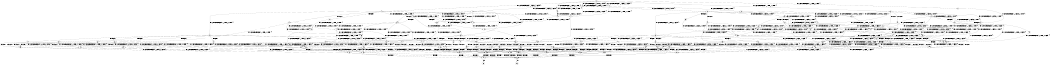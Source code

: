 digraph BCG {
size = "7, 10.5";
center = TRUE;
node [shape = circle];
0 [peripheries = 2];
0 -> 1 [label = "EX !0 !ATOMIC_EXCH_BRANCH (1, +0, FALSE, +1, 1, FALSE) !{}"];
0 -> 2 [label = "EX !2 !ATOMIC_EXCH_BRANCH (1, +1, TRUE, +0, 2, TRUE) !{}"];
0 -> 3 [label = "EX !1 !ATOMIC_EXCH_BRANCH (1, +0, TRUE, +0, 1, TRUE) !{}"];
0 -> 4 [label = "EX !0 !ATOMIC_EXCH_BRANCH (1, +0, FALSE, +1, 1, FALSE) !{}"];
0 -> 5 [label = "EX !2 !ATOMIC_EXCH_BRANCH (1, +1, TRUE, +0, 2, TRUE) !{}"];
0 -> 6 [label = "EX !1 !ATOMIC_EXCH_BRANCH (1, +0, TRUE, +0, 1, TRUE) !{}"];
1 -> 7 [label = "EX !2 !ATOMIC_EXCH_BRANCH (1, +1, TRUE, +0, 2, TRUE) !{}"];
2 -> 8 [label = "EX !0 !ATOMIC_EXCH_BRANCH (1, +0, FALSE, +1, 1, TRUE) !{}"];
3 -> 9 [label = "EX !0 !ATOMIC_EXCH_BRANCH (1, +0, FALSE, +1, 1, FALSE) !{}"];
4 -> 7 [label = "EX !2 !ATOMIC_EXCH_BRANCH (1, +1, TRUE, +0, 2, TRUE) !{}"];
4 -> 10 [label = "EX !1 !ATOMIC_EXCH_BRANCH (1, +0, TRUE, +0, 1, TRUE) !{}"];
4 -> 11 [label = "TERMINATE !0"];
4 -> 12 [label = "EX !2 !ATOMIC_EXCH_BRANCH (1, +1, TRUE, +0, 2, TRUE) !{}"];
4 -> 13 [label = "EX !1 !ATOMIC_EXCH_BRANCH (1, +0, TRUE, +0, 1, TRUE) !{}"];
4 -> 14 [label = "TERMINATE !0"];
5 -> 8 [label = "EX !0 !ATOMIC_EXCH_BRANCH (1, +0, FALSE, +1, 1, TRUE) !{}"];
5 -> 15 [label = "EX !1 !ATOMIC_EXCH_BRANCH (1, +0, TRUE, +0, 1, FALSE) !{}"];
5 -> 16 [label = "TERMINATE !2"];
5 -> 17 [label = "EX !0 !ATOMIC_EXCH_BRANCH (1, +0, FALSE, +1, 1, TRUE) !{}"];
5 -> 18 [label = "EX !1 !ATOMIC_EXCH_BRANCH (1, +0, TRUE, +0, 1, FALSE) !{}"];
5 -> 19 [label = "TERMINATE !2"];
6 -> 3 [label = "EX !1 !ATOMIC_EXCH_BRANCH (1, +0, TRUE, +0, 1, TRUE) !{}"];
6 -> 9 [label = "EX !0 !ATOMIC_EXCH_BRANCH (1, +0, FALSE, +1, 1, FALSE) !{}"];
6 -> 20 [label = "EX !2 !ATOMIC_EXCH_BRANCH (1, +1, TRUE, +0, 2, TRUE) !{}"];
6 -> 6 [label = "EX !1 !ATOMIC_EXCH_BRANCH (1, +0, TRUE, +0, 1, TRUE) !{}"];
6 -> 21 [label = "EX !0 !ATOMIC_EXCH_BRANCH (1, +0, FALSE, +1, 1, FALSE) !{}"];
6 -> 22 [label = "EX !2 !ATOMIC_EXCH_BRANCH (1, +1, TRUE, +0, 2, TRUE) !{}"];
7 -> 23 [label = "EX !1 !ATOMIC_EXCH_BRANCH (1, +0, TRUE, +0, 1, FALSE) !{}"];
8 -> 24 [label = "EX !1 !ATOMIC_EXCH_BRANCH (1, +0, TRUE, +0, 1, FALSE) !{}"];
9 -> 10 [label = "EX !1 !ATOMIC_EXCH_BRANCH (1, +0, TRUE, +0, 1, TRUE) !{}"];
10 -> 25 [label = "EX !2 !ATOMIC_EXCH_BRANCH (1, +1, TRUE, +0, 2, TRUE) !{}"];
11 -> 26 [label = "EX !2 !ATOMIC_EXCH_BRANCH (1, +1, TRUE, +0, 2, TRUE) !{}"];
12 -> 23 [label = "EX !1 !ATOMIC_EXCH_BRANCH (1, +0, TRUE, +0, 1, FALSE) !{}"];
12 -> 27 [label = "TERMINATE !0"];
12 -> 28 [label = "TERMINATE !2"];
12 -> 29 [label = "EX !1 !ATOMIC_EXCH_BRANCH (1, +0, TRUE, +0, 1, FALSE) !{}"];
12 -> 30 [label = "TERMINATE !0"];
12 -> 31 [label = "TERMINATE !2"];
13 -> 10 [label = "EX !1 !ATOMIC_EXCH_BRANCH (1, +0, TRUE, +0, 1, TRUE) !{}"];
13 -> 25 [label = "EX !2 !ATOMIC_EXCH_BRANCH (1, +1, TRUE, +0, 2, TRUE) !{}"];
13 -> 32 [label = "TERMINATE !0"];
13 -> 13 [label = "EX !1 !ATOMIC_EXCH_BRANCH (1, +0, TRUE, +0, 1, TRUE) !{}"];
13 -> 33 [label = "EX !2 !ATOMIC_EXCH_BRANCH (1, +1, TRUE, +0, 2, TRUE) !{}"];
13 -> 34 [label = "TERMINATE !0"];
14 -> 26 [label = "EX !2 !ATOMIC_EXCH_BRANCH (1, +1, TRUE, +0, 2, TRUE) !{}"];
14 -> 35 [label = "EX !1 !ATOMIC_EXCH_BRANCH (1, +0, TRUE, +0, 1, TRUE) !{}"];
14 -> 36 [label = "EX !2 !ATOMIC_EXCH_BRANCH (1, +1, TRUE, +0, 2, TRUE) !{}"];
14 -> 37 [label = "EX !1 !ATOMIC_EXCH_BRANCH (1, +0, TRUE, +0, 1, TRUE) !{}"];
15 -> 38 [label = "EX !0 !ATOMIC_EXCH_BRANCH (1, +0, FALSE, +1, 1, FALSE) !{}"];
16 -> 39 [label = "EX !0 !ATOMIC_EXCH_BRANCH (1, +0, FALSE, +1, 1, TRUE) !{}"];
17 -> 8 [label = "EX !0 !ATOMIC_EXCH_BRANCH (1, +0, FALSE, +1, 1, TRUE) !{}"];
17 -> 24 [label = "EX !1 !ATOMIC_EXCH_BRANCH (1, +0, TRUE, +0, 1, FALSE) !{}"];
17 -> 40 [label = "TERMINATE !2"];
17 -> 17 [label = "EX !0 !ATOMIC_EXCH_BRANCH (1, +0, FALSE, +1, 1, TRUE) !{}"];
17 -> 41 [label = "EX !1 !ATOMIC_EXCH_BRANCH (1, +0, TRUE, +0, 1, FALSE) !{}"];
17 -> 42 [label = "TERMINATE !2"];
18 -> 38 [label = "EX !0 !ATOMIC_EXCH_BRANCH (1, +0, FALSE, +1, 1, FALSE) !{}"];
18 -> 43 [label = "TERMINATE !2"];
18 -> 44 [label = "TERMINATE !1"];
18 -> 45 [label = "EX !0 !ATOMIC_EXCH_BRANCH (1, +0, FALSE, +1, 1, FALSE) !{}"];
18 -> 46 [label = "TERMINATE !2"];
18 -> 47 [label = "TERMINATE !1"];
19 -> 39 [label = "EX !0 !ATOMIC_EXCH_BRANCH (1, +0, FALSE, +1, 1, TRUE) !{}"];
19 -> 48 [label = "EX !1 !ATOMIC_EXCH_BRANCH (1, +0, TRUE, +0, 1, FALSE) !{}"];
19 -> 49 [label = "EX !0 !ATOMIC_EXCH_BRANCH (1, +0, FALSE, +1, 1, TRUE) !{}"];
19 -> 50 [label = "EX !1 !ATOMIC_EXCH_BRANCH (1, +0, TRUE, +0, 1, FALSE) !{}"];
20 -> 15 [label = "EX !1 !ATOMIC_EXCH_BRANCH (1, +0, TRUE, +0, 1, FALSE) !{}"];
21 -> 10 [label = "EX !1 !ATOMIC_EXCH_BRANCH (1, +0, TRUE, +0, 1, TRUE) !{}"];
21 -> 25 [label = "EX !2 !ATOMIC_EXCH_BRANCH (1, +1, TRUE, +0, 2, TRUE) !{}"];
21 -> 32 [label = "TERMINATE !0"];
21 -> 13 [label = "EX !1 !ATOMIC_EXCH_BRANCH (1, +0, TRUE, +0, 1, TRUE) !{}"];
21 -> 33 [label = "EX !2 !ATOMIC_EXCH_BRANCH (1, +1, TRUE, +0, 2, TRUE) !{}"];
21 -> 34 [label = "TERMINATE !0"];
22 -> 15 [label = "EX !1 !ATOMIC_EXCH_BRANCH (1, +0, TRUE, +0, 1, FALSE) !{}"];
22 -> 51 [label = "EX !0 !ATOMIC_EXCH_BRANCH (1, +0, FALSE, +1, 1, TRUE) !{}"];
22 -> 52 [label = "TERMINATE !2"];
22 -> 18 [label = "EX !1 !ATOMIC_EXCH_BRANCH (1, +0, TRUE, +0, 1, FALSE) !{}"];
22 -> 53 [label = "EX !0 !ATOMIC_EXCH_BRANCH (1, +0, FALSE, +1, 1, TRUE) !{}"];
22 -> 54 [label = "TERMINATE !2"];
23 -> 55 [label = "TERMINATE !0"];
24 -> 38 [label = "EX !0 !ATOMIC_EXCH_BRANCH (1, +0, FALSE, +1, 1, FALSE) !{}"];
25 -> 23 [label = "EX !1 !ATOMIC_EXCH_BRANCH (1, +0, TRUE, +0, 1, FALSE) !{}"];
26 -> 56 [label = "EX !1 !ATOMIC_EXCH_BRANCH (1, +0, TRUE, +0, 1, FALSE) !{}"];
27 -> 56 [label = "EX !1 !ATOMIC_EXCH_BRANCH (1, +0, TRUE, +0, 1, FALSE) !{}"];
28 -> 57 [label = "EX !1 !ATOMIC_EXCH_BRANCH (1, +0, TRUE, +0, 1, FALSE) !{}"];
29 -> 55 [label = "TERMINATE !0"];
29 -> 58 [label = "TERMINATE !2"];
29 -> 59 [label = "TERMINATE !1"];
29 -> 60 [label = "TERMINATE !0"];
29 -> 61 [label = "TERMINATE !2"];
29 -> 62 [label = "TERMINATE !1"];
30 -> 56 [label = "EX !1 !ATOMIC_EXCH_BRANCH (1, +0, TRUE, +0, 1, FALSE) !{}"];
30 -> 63 [label = "TERMINATE !2"];
30 -> 64 [label = "EX !1 !ATOMIC_EXCH_BRANCH (1, +0, TRUE, +0, 1, FALSE) !{}"];
30 -> 65 [label = "TERMINATE !2"];
31 -> 57 [label = "EX !1 !ATOMIC_EXCH_BRANCH (1, +0, TRUE, +0, 1, FALSE) !{}"];
31 -> 63 [label = "TERMINATE !0"];
31 -> 66 [label = "EX !1 !ATOMIC_EXCH_BRANCH (1, +0, TRUE, +0, 1, FALSE) !{}"];
31 -> 65 [label = "TERMINATE !0"];
32 -> 67 [label = "EX !2 !ATOMIC_EXCH_BRANCH (1, +1, TRUE, +0, 2, TRUE) !{}"];
33 -> 23 [label = "EX !1 !ATOMIC_EXCH_BRANCH (1, +0, TRUE, +0, 1, FALSE) !{}"];
33 -> 68 [label = "TERMINATE !0"];
33 -> 69 [label = "TERMINATE !2"];
33 -> 29 [label = "EX !1 !ATOMIC_EXCH_BRANCH (1, +0, TRUE, +0, 1, FALSE) !{}"];
33 -> 70 [label = "TERMINATE !0"];
33 -> 71 [label = "TERMINATE !2"];
34 -> 67 [label = "EX !2 !ATOMIC_EXCH_BRANCH (1, +1, TRUE, +0, 2, TRUE) !{}"];
34 -> 35 [label = "EX !1 !ATOMIC_EXCH_BRANCH (1, +0, TRUE, +0, 1, TRUE) !{}"];
34 -> 72 [label = "EX !2 !ATOMIC_EXCH_BRANCH (1, +1, TRUE, +0, 2, TRUE) !{}"];
34 -> 37 [label = "EX !1 !ATOMIC_EXCH_BRANCH (1, +0, TRUE, +0, 1, TRUE) !{}"];
35 -> 67 [label = "EX !2 !ATOMIC_EXCH_BRANCH (1, +1, TRUE, +0, 2, TRUE) !{}"];
36 -> 56 [label = "EX !1 !ATOMIC_EXCH_BRANCH (1, +0, TRUE, +0, 1, FALSE) !{}"];
36 -> 63 [label = "TERMINATE !2"];
36 -> 64 [label = "EX !1 !ATOMIC_EXCH_BRANCH (1, +0, TRUE, +0, 1, FALSE) !{}"];
36 -> 65 [label = "TERMINATE !2"];
37 -> 35 [label = "EX !1 !ATOMIC_EXCH_BRANCH (1, +0, TRUE, +0, 1, TRUE) !{}"];
37 -> 67 [label = "EX !2 !ATOMIC_EXCH_BRANCH (1, +1, TRUE, +0, 2, TRUE) !{}"];
37 -> 37 [label = "EX !1 !ATOMIC_EXCH_BRANCH (1, +0, TRUE, +0, 1, TRUE) !{}"];
37 -> 72 [label = "EX !2 !ATOMIC_EXCH_BRANCH (1, +1, TRUE, +0, 2, TRUE) !{}"];
38 -> 55 [label = "TERMINATE !0"];
39 -> 73 [label = "EX !1 !ATOMIC_EXCH_BRANCH (1, +0, TRUE, +0, 1, FALSE) !{}"];
40 -> 73 [label = "EX !1 !ATOMIC_EXCH_BRANCH (1, +0, TRUE, +0, 1, FALSE) !{}"];
41 -> 38 [label = "EX !0 !ATOMIC_EXCH_BRANCH (1, +0, FALSE, +1, 1, FALSE) !{}"];
41 -> 74 [label = "TERMINATE !2"];
41 -> 75 [label = "TERMINATE !1"];
41 -> 45 [label = "EX !0 !ATOMIC_EXCH_BRANCH (1, +0, FALSE, +1, 1, FALSE) !{}"];
41 -> 76 [label = "TERMINATE !2"];
41 -> 77 [label = "TERMINATE !1"];
42 -> 73 [label = "EX !1 !ATOMIC_EXCH_BRANCH (1, +0, TRUE, +0, 1, FALSE) !{}"];
42 -> 39 [label = "EX !0 !ATOMIC_EXCH_BRANCH (1, +0, FALSE, +1, 1, TRUE) !{}"];
42 -> 78 [label = "EX !1 !ATOMIC_EXCH_BRANCH (1, +0, TRUE, +0, 1, FALSE) !{}"];
42 -> 49 [label = "EX !0 !ATOMIC_EXCH_BRANCH (1, +0, FALSE, +1, 1, TRUE) !{}"];
43 -> 79 [label = "EX !0 !ATOMIC_EXCH_BRANCH (1, +0, FALSE, +1, 1, FALSE) !{}"];
44 -> 80 [label = "EX !0 !ATOMIC_EXCH_BRANCH (1, +0, FALSE, +1, 1, FALSE) !{}"];
45 -> 55 [label = "TERMINATE !0"];
45 -> 58 [label = "TERMINATE !2"];
45 -> 59 [label = "TERMINATE !1"];
45 -> 60 [label = "TERMINATE !0"];
45 -> 61 [label = "TERMINATE !2"];
45 -> 62 [label = "TERMINATE !1"];
46 -> 79 [label = "EX !0 !ATOMIC_EXCH_BRANCH (1, +0, FALSE, +1, 1, FALSE) !{}"];
46 -> 81 [label = "TERMINATE !1"];
46 -> 82 [label = "EX !0 !ATOMIC_EXCH_BRANCH (1, +0, FALSE, +1, 1, FALSE) !{}"];
46 -> 83 [label = "TERMINATE !1"];
47 -> 80 [label = "EX !0 !ATOMIC_EXCH_BRANCH (1, +0, FALSE, +1, 1, FALSE) !{}"];
47 -> 81 [label = "TERMINATE !2"];
47 -> 84 [label = "EX !0 !ATOMIC_EXCH_BRANCH (1, +0, FALSE, +1, 1, FALSE) !{}"];
47 -> 83 [label = "TERMINATE !2"];
48 -> 79 [label = "EX !0 !ATOMIC_EXCH_BRANCH (1, +0, FALSE, +1, 1, FALSE) !{}"];
49 -> 39 [label = "EX !0 !ATOMIC_EXCH_BRANCH (1, +0, FALSE, +1, 1, TRUE) !{}"];
49 -> 73 [label = "EX !1 !ATOMIC_EXCH_BRANCH (1, +0, TRUE, +0, 1, FALSE) !{}"];
49 -> 49 [label = "EX !0 !ATOMIC_EXCH_BRANCH (1, +0, FALSE, +1, 1, TRUE) !{}"];
49 -> 78 [label = "EX !1 !ATOMIC_EXCH_BRANCH (1, +0, TRUE, +0, 1, FALSE) !{}"];
50 -> 79 [label = "EX !0 !ATOMIC_EXCH_BRANCH (1, +0, FALSE, +1, 1, FALSE) !{}"];
50 -> 81 [label = "TERMINATE !1"];
50 -> 82 [label = "EX !0 !ATOMIC_EXCH_BRANCH (1, +0, FALSE, +1, 1, FALSE) !{}"];
50 -> 83 [label = "TERMINATE !1"];
51 -> 24 [label = "EX !1 !ATOMIC_EXCH_BRANCH (1, +0, TRUE, +0, 1, FALSE) !{}"];
52 -> 85 [label = "EX !0 !ATOMIC_EXCH_BRANCH (1, +0, FALSE, +1, 1, TRUE) !{}"];
53 -> 51 [label = "EX !0 !ATOMIC_EXCH_BRANCH (1, +0, FALSE, +1, 1, TRUE) !{}"];
53 -> 24 [label = "EX !1 !ATOMIC_EXCH_BRANCH (1, +0, TRUE, +0, 1, FALSE) !{}"];
53 -> 86 [label = "TERMINATE !2"];
53 -> 53 [label = "EX !0 !ATOMIC_EXCH_BRANCH (1, +0, FALSE, +1, 1, TRUE) !{}"];
53 -> 41 [label = "EX !1 !ATOMIC_EXCH_BRANCH (1, +0, TRUE, +0, 1, FALSE) !{}"];
53 -> 87 [label = "TERMINATE !2"];
54 -> 85 [label = "EX !0 !ATOMIC_EXCH_BRANCH (1, +0, FALSE, +1, 1, TRUE) !{}"];
54 -> 48 [label = "EX !1 !ATOMIC_EXCH_BRANCH (1, +0, TRUE, +0, 1, FALSE) !{}"];
54 -> 88 [label = "EX !0 !ATOMIC_EXCH_BRANCH (1, +0, FALSE, +1, 1, TRUE) !{}"];
54 -> 50 [label = "EX !1 !ATOMIC_EXCH_BRANCH (1, +0, TRUE, +0, 1, FALSE) !{}"];
55 -> 89 [label = "TERMINATE !2"];
56 -> 89 [label = "TERMINATE !2"];
57 -> 89 [label = "TERMINATE !0"];
58 -> 89 [label = "TERMINATE !0"];
59 -> 90 [label = "TERMINATE !0"];
60 -> 89 [label = "TERMINATE !2"];
60 -> 90 [label = "TERMINATE !1"];
60 -> 91 [label = "TERMINATE !2"];
60 -> 92 [label = "TERMINATE !1"];
61 -> 89 [label = "TERMINATE !0"];
61 -> 93 [label = "TERMINATE !1"];
61 -> 91 [label = "TERMINATE !0"];
61 -> 94 [label = "TERMINATE !1"];
62 -> 90 [label = "TERMINATE !0"];
62 -> 93 [label = "TERMINATE !2"];
62 -> 92 [label = "TERMINATE !0"];
62 -> 94 [label = "TERMINATE !2"];
63 -> 95 [label = "EX !1 !ATOMIC_EXCH_BRANCH (1, +0, TRUE, +0, 1, FALSE) !{}"];
64 -> 89 [label = "TERMINATE !2"];
64 -> 90 [label = "TERMINATE !1"];
64 -> 91 [label = "TERMINATE !2"];
64 -> 92 [label = "TERMINATE !1"];
65 -> 95 [label = "EX !1 !ATOMIC_EXCH_BRANCH (1, +0, TRUE, +0, 1, FALSE) !{}"];
65 -> 96 [label = "EX !1 !ATOMIC_EXCH_BRANCH (1, +0, TRUE, +0, 1, FALSE) !{}"];
66 -> 89 [label = "TERMINATE !0"];
66 -> 93 [label = "TERMINATE !1"];
66 -> 91 [label = "TERMINATE !0"];
66 -> 94 [label = "TERMINATE !1"];
67 -> 56 [label = "EX !1 !ATOMIC_EXCH_BRANCH (1, +0, TRUE, +0, 1, FALSE) !{}"];
68 -> 97 [label = "TERMINATE !2"];
69 -> 97 [label = "TERMINATE !0"];
70 -> 97 [label = "TERMINATE !2"];
70 -> 56 [label = "EX !1 !ATOMIC_EXCH_BRANCH (1, +0, TRUE, +0, 1, FALSE) !{}"];
70 -> 98 [label = "TERMINATE !2"];
70 -> 64 [label = "EX !1 !ATOMIC_EXCH_BRANCH (1, +0, TRUE, +0, 1, FALSE) !{}"];
71 -> 97 [label = "TERMINATE !0"];
71 -> 57 [label = "EX !1 !ATOMIC_EXCH_BRANCH (1, +0, TRUE, +0, 1, FALSE) !{}"];
71 -> 98 [label = "TERMINATE !0"];
71 -> 66 [label = "EX !1 !ATOMIC_EXCH_BRANCH (1, +0, TRUE, +0, 1, FALSE) !{}"];
72 -> 56 [label = "EX !1 !ATOMIC_EXCH_BRANCH (1, +0, TRUE, +0, 1, FALSE) !{}"];
72 -> 97 [label = "TERMINATE !2"];
72 -> 64 [label = "EX !1 !ATOMIC_EXCH_BRANCH (1, +0, TRUE, +0, 1, FALSE) !{}"];
72 -> 98 [label = "TERMINATE !2"];
73 -> 79 [label = "EX !0 !ATOMIC_EXCH_BRANCH (1, +0, FALSE, +1, 1, FALSE) !{}"];
74 -> 99 [label = "TERMINATE !1"];
75 -> 99 [label = "TERMINATE !2"];
76 -> 99 [label = "TERMINATE !1"];
76 -> 79 [label = "EX !0 !ATOMIC_EXCH_BRANCH (1, +0, FALSE, +1, 1, FALSE) !{}"];
76 -> 100 [label = "TERMINATE !1"];
76 -> 82 [label = "EX !0 !ATOMIC_EXCH_BRANCH (1, +0, FALSE, +1, 1, FALSE) !{}"];
77 -> 99 [label = "TERMINATE !2"];
77 -> 80 [label = "EX !0 !ATOMIC_EXCH_BRANCH (1, +0, FALSE, +1, 1, FALSE) !{}"];
77 -> 100 [label = "TERMINATE !2"];
77 -> 84 [label = "EX !0 !ATOMIC_EXCH_BRANCH (1, +0, FALSE, +1, 1, FALSE) !{}"];
78 -> 79 [label = "EX !0 !ATOMIC_EXCH_BRANCH (1, +0, FALSE, +1, 1, FALSE) !{}"];
78 -> 99 [label = "TERMINATE !1"];
78 -> 82 [label = "EX !0 !ATOMIC_EXCH_BRANCH (1, +0, FALSE, +1, 1, FALSE) !{}"];
78 -> 100 [label = "TERMINATE !1"];
79 -> 89 [label = "TERMINATE !0"];
80 -> 90 [label = "TERMINATE !0"];
81 -> 101 [label = "EX !0 !ATOMIC_EXCH_BRANCH (1, +0, FALSE, +1, 1, FALSE) !{}"];
82 -> 89 [label = "TERMINATE !0"];
82 -> 93 [label = "TERMINATE !1"];
82 -> 91 [label = "TERMINATE !0"];
82 -> 94 [label = "TERMINATE !1"];
83 -> 101 [label = "EX !0 !ATOMIC_EXCH_BRANCH (1, +0, FALSE, +1, 1, FALSE) !{}"];
83 -> 102 [label = "EX !0 !ATOMIC_EXCH_BRANCH (1, +0, FALSE, +1, 1, FALSE) !{}"];
84 -> 90 [label = "TERMINATE !0"];
84 -> 93 [label = "TERMINATE !2"];
84 -> 92 [label = "TERMINATE !0"];
84 -> 94 [label = "TERMINATE !2"];
85 -> 73 [label = "EX !1 !ATOMIC_EXCH_BRANCH (1, +0, TRUE, +0, 1, FALSE) !{}"];
86 -> 85 [label = "EX !0 !ATOMIC_EXCH_BRANCH (1, +0, FALSE, +1, 1, TRUE) !{}"];
87 -> 85 [label = "EX !0 !ATOMIC_EXCH_BRANCH (1, +0, FALSE, +1, 1, TRUE) !{}"];
87 -> 73 [label = "EX !1 !ATOMIC_EXCH_BRANCH (1, +0, TRUE, +0, 1, FALSE) !{}"];
87 -> 88 [label = "EX !0 !ATOMIC_EXCH_BRANCH (1, +0, FALSE, +1, 1, TRUE) !{}"];
87 -> 78 [label = "EX !1 !ATOMIC_EXCH_BRANCH (1, +0, TRUE, +0, 1, FALSE) !{}"];
88 -> 85 [label = "EX !0 !ATOMIC_EXCH_BRANCH (1, +0, FALSE, +1, 1, TRUE) !{}"];
88 -> 73 [label = "EX !1 !ATOMIC_EXCH_BRANCH (1, +0, TRUE, +0, 1, FALSE) !{}"];
88 -> 88 [label = "EX !0 !ATOMIC_EXCH_BRANCH (1, +0, FALSE, +1, 1, TRUE) !{}"];
88 -> 78 [label = "EX !1 !ATOMIC_EXCH_BRANCH (1, +0, TRUE, +0, 1, FALSE) !{}"];
89 -> 103 [label = "TERMINATE !1"];
90 -> 103 [label = "TERMINATE !2"];
91 -> 103 [label = "TERMINATE !1"];
91 -> 104 [label = "TERMINATE !1"];
92 -> 103 [label = "TERMINATE !2"];
92 -> 104 [label = "TERMINATE !2"];
93 -> 103 [label = "TERMINATE !0"];
94 -> 103 [label = "TERMINATE !0"];
94 -> 104 [label = "TERMINATE !0"];
95 -> 103 [label = "TERMINATE !1"];
96 -> 103 [label = "TERMINATE !1"];
96 -> 104 [label = "TERMINATE !1"];
97 -> 95 [label = "EX !1 !ATOMIC_EXCH_BRANCH (1, +0, TRUE, +0, 1, FALSE) !{}"];
98 -> 95 [label = "EX !1 !ATOMIC_EXCH_BRANCH (1, +0, TRUE, +0, 1, FALSE) !{}"];
98 -> 96 [label = "EX !1 !ATOMIC_EXCH_BRANCH (1, +0, TRUE, +0, 1, FALSE) !{}"];
99 -> 101 [label = "EX !0 !ATOMIC_EXCH_BRANCH (1, +0, FALSE, +1, 1, FALSE) !{}"];
100 -> 101 [label = "EX !0 !ATOMIC_EXCH_BRANCH (1, +0, FALSE, +1, 1, FALSE) !{}"];
100 -> 102 [label = "EX !0 !ATOMIC_EXCH_BRANCH (1, +0, FALSE, +1, 1, FALSE) !{}"];
101 -> 103 [label = "TERMINATE !0"];
102 -> 103 [label = "TERMINATE !0"];
102 -> 104 [label = "TERMINATE !0"];
103 -> 105 [label = "exit"];
104 -> 106 [label = "exit"];
}
